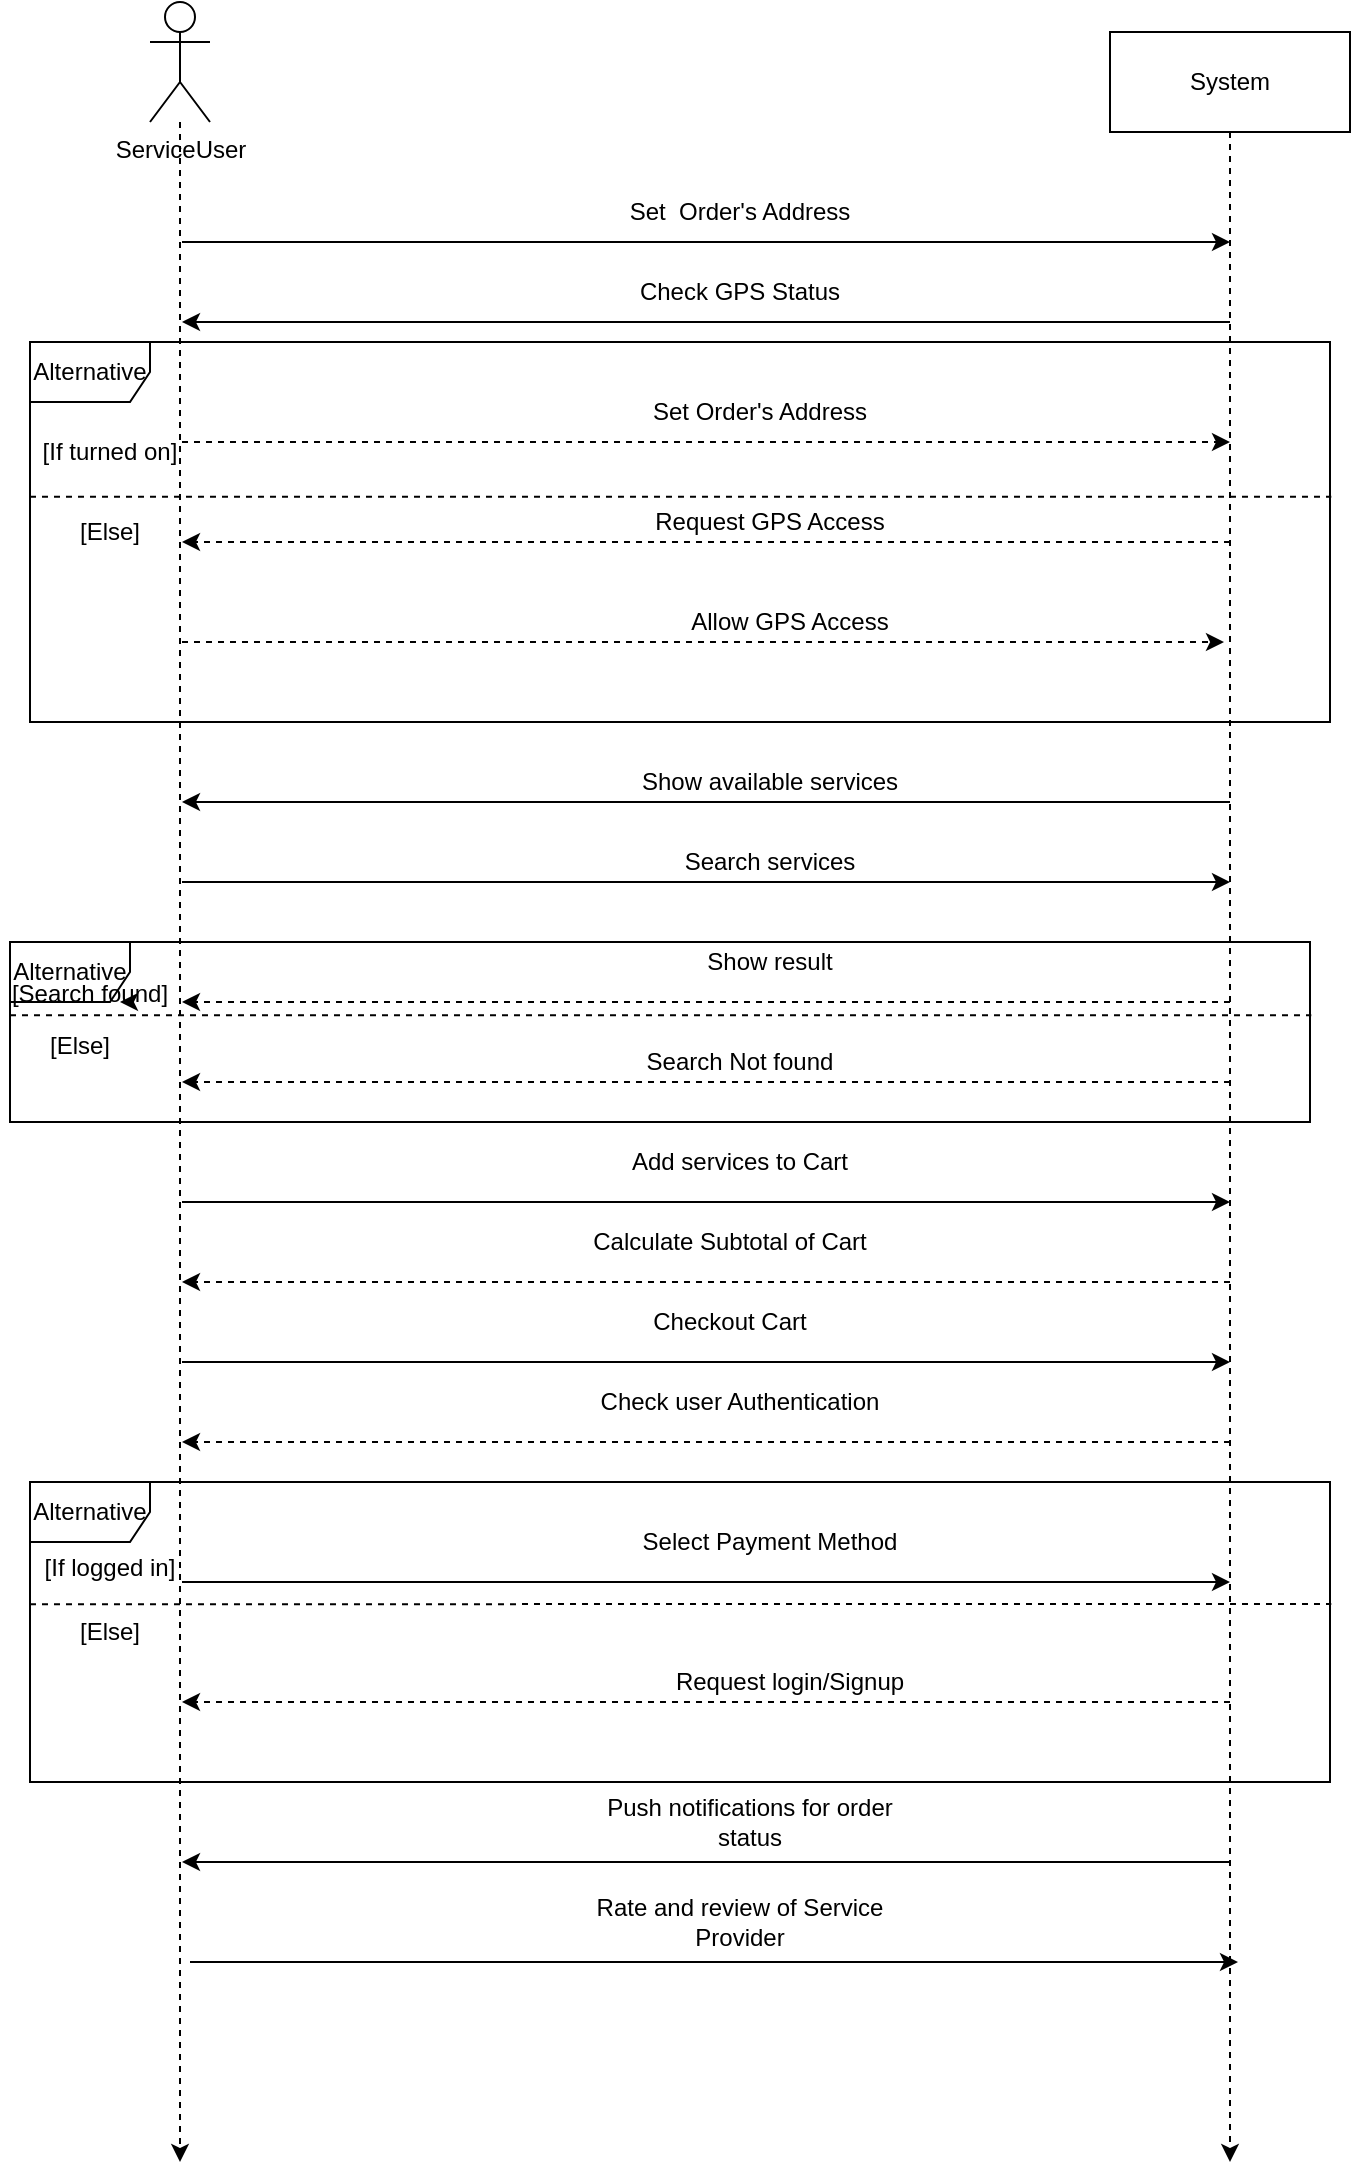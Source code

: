 <mxfile version="15.6.1" type="device"><diagram id="p2t2i37RE3Y0itvDsc6b" name="Page-1"><mxGraphModel dx="1038" dy="487" grid="1" gridSize="10" guides="1" tooltips="1" connect="1" arrows="1" fold="1" page="1" pageScale="1" pageWidth="850" pageHeight="1100" math="0" shadow="0"><root><mxCell id="0"/><mxCell id="1" parent="0"/><mxCell id="wVkCLelAKUqzrXg1Jh_i-27" value="" style="group" vertex="1" connectable="0" parent="1"><mxGeometry x="40" y="170" width="650" height="190" as="geometry"/></mxCell><mxCell id="wVkCLelAKUqzrXg1Jh_i-11" value="Alternative" style="shape=umlFrame;whiteSpace=wrap;html=1;" vertex="1" parent="wVkCLelAKUqzrXg1Jh_i-27"><mxGeometry width="650" height="190" as="geometry"/></mxCell><mxCell id="wVkCLelAKUqzrXg1Jh_i-26" value="" style="endArrow=none;html=1;rounded=0;dashed=1;entryX=1.001;entryY=0.407;entryDx=0;entryDy=0;entryPerimeter=0;" edge="1" parent="wVkCLelAKUqzrXg1Jh_i-27" target="wVkCLelAKUqzrXg1Jh_i-11"><mxGeometry width="50" height="50" relative="1" as="geometry"><mxPoint y="77.357" as="sourcePoint"/><mxPoint x="410" y="-108.571" as="targetPoint"/></mxGeometry></mxCell><mxCell id="wVkCLelAKUqzrXg1Jh_i-28" value="[If turned on]" style="text;html=1;strokeColor=none;fillColor=none;align=center;verticalAlign=middle;whiteSpace=wrap;rounded=0;" vertex="1" parent="wVkCLelAKUqzrXg1Jh_i-27"><mxGeometry y="40" width="80" height="30" as="geometry"/></mxCell><mxCell id="wVkCLelAKUqzrXg1Jh_i-30" value="[Else]" style="text;html=1;strokeColor=none;fillColor=none;align=center;verticalAlign=middle;whiteSpace=wrap;rounded=0;" vertex="1" parent="wVkCLelAKUqzrXg1Jh_i-27"><mxGeometry y="80" width="80" height="30" as="geometry"/></mxCell><mxCell id="wVkCLelAKUqzrXg1Jh_i-4" style="edgeStyle=orthogonalEdgeStyle;rounded=0;orthogonalLoop=1;jettySize=auto;html=1;dashed=1;" edge="1" parent="1" source="wVkCLelAKUqzrXg1Jh_i-1"><mxGeometry relative="1" as="geometry"><mxPoint x="115" y="1080" as="targetPoint"/></mxGeometry></mxCell><mxCell id="wVkCLelAKUqzrXg1Jh_i-1" value="ServiceUser" style="shape=umlActor;verticalLabelPosition=bottom;verticalAlign=top;html=1;outlineConnect=0;" vertex="1" parent="1"><mxGeometry x="100" width="30" height="60" as="geometry"/></mxCell><mxCell id="wVkCLelAKUqzrXg1Jh_i-3" style="edgeStyle=orthogonalEdgeStyle;rounded=0;orthogonalLoop=1;jettySize=auto;html=1;dashed=1;" edge="1" parent="1" source="wVkCLelAKUqzrXg1Jh_i-2"><mxGeometry relative="1" as="geometry"><mxPoint x="640" y="1080" as="targetPoint"/></mxGeometry></mxCell><mxCell id="wVkCLelAKUqzrXg1Jh_i-2" value="System" style="rounded=0;whiteSpace=wrap;html=1;" vertex="1" parent="1"><mxGeometry x="580" y="15" width="120" height="50" as="geometry"/></mxCell><mxCell id="wVkCLelAKUqzrXg1Jh_i-6" value="" style="endArrow=classic;html=1;rounded=0;" edge="1" parent="1"><mxGeometry width="50" height="50" relative="1" as="geometry"><mxPoint x="116" y="120" as="sourcePoint"/><mxPoint x="640" y="120" as="targetPoint"/></mxGeometry></mxCell><mxCell id="wVkCLelAKUqzrXg1Jh_i-8" value="" style="endArrow=classic;html=1;rounded=0;" edge="1" parent="1"><mxGeometry width="50" height="50" relative="1" as="geometry"><mxPoint x="640" y="160" as="sourcePoint"/><mxPoint x="116" y="160" as="targetPoint"/></mxGeometry></mxCell><mxCell id="wVkCLelAKUqzrXg1Jh_i-9" value="Set&amp;nbsp; Order's Address" style="text;html=1;strokeColor=none;fillColor=none;align=center;verticalAlign=middle;whiteSpace=wrap;rounded=0;" vertex="1" parent="1"><mxGeometry x="320" y="90" width="150" height="30" as="geometry"/></mxCell><mxCell id="wVkCLelAKUqzrXg1Jh_i-10" value="Check GPS Status" style="text;html=1;strokeColor=none;fillColor=none;align=center;verticalAlign=middle;whiteSpace=wrap;rounded=0;" vertex="1" parent="1"><mxGeometry x="320" y="130" width="150" height="30" as="geometry"/></mxCell><mxCell id="wVkCLelAKUqzrXg1Jh_i-14" value="" style="endArrow=classic;html=1;rounded=0;dashed=1;" edge="1" parent="1"><mxGeometry width="50" height="50" relative="1" as="geometry"><mxPoint x="116" y="220" as="sourcePoint"/><mxPoint x="640" y="220" as="targetPoint"/></mxGeometry></mxCell><mxCell id="wVkCLelAKUqzrXg1Jh_i-16" value="Set Order's Address" style="text;html=1;strokeColor=none;fillColor=none;align=center;verticalAlign=middle;whiteSpace=wrap;rounded=0;" vertex="1" parent="1"><mxGeometry x="330" y="190" width="150" height="30" as="geometry"/></mxCell><mxCell id="wVkCLelAKUqzrXg1Jh_i-17" value="" style="endArrow=classic;html=1;rounded=0;dashed=1;" edge="1" parent="1"><mxGeometry width="50" height="50" relative="1" as="geometry"><mxPoint x="640" y="270" as="sourcePoint"/><mxPoint x="116" y="270" as="targetPoint"/></mxGeometry></mxCell><mxCell id="wVkCLelAKUqzrXg1Jh_i-19" value="Request GPS Access" style="text;html=1;strokeColor=none;fillColor=none;align=center;verticalAlign=middle;whiteSpace=wrap;rounded=0;" vertex="1" parent="1"><mxGeometry x="330" y="250" width="160" height="20" as="geometry"/></mxCell><mxCell id="wVkCLelAKUqzrXg1Jh_i-20" value="" style="endArrow=classic;html=1;rounded=0;dashed=1;" edge="1" parent="1"><mxGeometry width="50" height="50" relative="1" as="geometry"><mxPoint x="116" y="320" as="sourcePoint"/><mxPoint x="637" y="320" as="targetPoint"/></mxGeometry></mxCell><mxCell id="wVkCLelAKUqzrXg1Jh_i-21" value="Allow GPS Access" style="text;html=1;strokeColor=none;fillColor=none;align=center;verticalAlign=middle;whiteSpace=wrap;rounded=0;" vertex="1" parent="1"><mxGeometry x="340" y="300" width="160" height="20" as="geometry"/></mxCell><mxCell id="wVkCLelAKUqzrXg1Jh_i-31" value="" style="endArrow=classic;html=1;rounded=0;" edge="1" parent="1"><mxGeometry width="50" height="50" relative="1" as="geometry"><mxPoint x="640" y="400" as="sourcePoint"/><mxPoint x="116" y="400" as="targetPoint"/></mxGeometry></mxCell><mxCell id="wVkCLelAKUqzrXg1Jh_i-32" value="" style="endArrow=classic;html=1;rounded=0;" edge="1" parent="1"><mxGeometry width="50" height="50" relative="1" as="geometry"><mxPoint x="116" y="440" as="sourcePoint"/><mxPoint x="640" y="440" as="targetPoint"/></mxGeometry></mxCell><mxCell id="wVkCLelAKUqzrXg1Jh_i-33" value="" style="endArrow=classic;html=1;rounded=0;" edge="1" parent="1"><mxGeometry width="50" height="50" relative="1" as="geometry"><mxPoint x="120" y="980" as="sourcePoint"/><mxPoint x="644" y="980" as="targetPoint"/></mxGeometry></mxCell><mxCell id="wVkCLelAKUqzrXg1Jh_i-34" value="" style="endArrow=classic;html=1;rounded=0;dashed=1;" edge="1" parent="1"><mxGeometry width="50" height="50" relative="1" as="geometry"><mxPoint x="640" y="500" as="sourcePoint"/><mxPoint x="116" y="500" as="targetPoint"/></mxGeometry></mxCell><mxCell id="wVkCLelAKUqzrXg1Jh_i-35" value="" style="endArrow=classic;html=1;rounded=0;dashed=1;" edge="1" parent="1"><mxGeometry width="50" height="50" relative="1" as="geometry"><mxPoint x="640" y="640" as="sourcePoint"/><mxPoint x="116" y="640" as="targetPoint"/></mxGeometry></mxCell><mxCell id="wVkCLelAKUqzrXg1Jh_i-36" value="" style="endArrow=classic;html=1;rounded=0;" edge="1" parent="1"><mxGeometry width="50" height="50" relative="1" as="geometry"><mxPoint x="640" y="930" as="sourcePoint"/><mxPoint x="116" y="930" as="targetPoint"/></mxGeometry></mxCell><mxCell id="wVkCLelAKUqzrXg1Jh_i-37" value="" style="endArrow=classic;html=1;rounded=0;" edge="1" parent="1"><mxGeometry width="50" height="50" relative="1" as="geometry"><mxPoint x="116" y="680" as="sourcePoint"/><mxPoint x="640" y="680" as="targetPoint"/></mxGeometry></mxCell><mxCell id="wVkCLelAKUqzrXg1Jh_i-38" value="" style="endArrow=classic;html=1;rounded=0;" edge="1" parent="1"><mxGeometry width="50" height="50" relative="1" as="geometry"><mxPoint x="116" y="790" as="sourcePoint"/><mxPoint x="640" y="790" as="targetPoint"/></mxGeometry></mxCell><mxCell id="wVkCLelAKUqzrXg1Jh_i-39" value="" style="endArrow=classic;html=1;rounded=0;dashed=1;" edge="1" parent="1"><mxGeometry width="50" height="50" relative="1" as="geometry"><mxPoint x="640" y="720" as="sourcePoint"/><mxPoint x="116" y="720" as="targetPoint"/></mxGeometry></mxCell><mxCell id="wVkCLelAKUqzrXg1Jh_i-40" value="" style="endArrow=classic;html=1;rounded=0;dashed=1;" edge="1" parent="1"><mxGeometry width="50" height="50" relative="1" as="geometry"><mxPoint x="640" y="540" as="sourcePoint"/><mxPoint x="116" y="540" as="targetPoint"/></mxGeometry></mxCell><mxCell id="wVkCLelAKUqzrXg1Jh_i-41" value="" style="endArrow=classic;html=1;rounded=0;" edge="1" parent="1"><mxGeometry width="50" height="50" relative="1" as="geometry"><mxPoint x="116" y="600" as="sourcePoint"/><mxPoint x="640" y="600" as="targetPoint"/></mxGeometry></mxCell><mxCell id="wVkCLelAKUqzrXg1Jh_i-42" value="" style="endArrow=classic;html=1;rounded=0;dashed=1;" edge="1" parent="1"><mxGeometry width="50" height="50" relative="1" as="geometry"><mxPoint x="640" y="850" as="sourcePoint"/><mxPoint x="116" y="850" as="targetPoint"/></mxGeometry></mxCell><mxCell id="wVkCLelAKUqzrXg1Jh_i-44" value="Show available services" style="text;html=1;strokeColor=none;fillColor=none;align=center;verticalAlign=middle;whiteSpace=wrap;rounded=0;" vertex="1" parent="1"><mxGeometry x="330" y="380" width="160" height="20" as="geometry"/></mxCell><mxCell id="wVkCLelAKUqzrXg1Jh_i-45" value="Search services" style="text;html=1;strokeColor=none;fillColor=none;align=center;verticalAlign=middle;whiteSpace=wrap;rounded=0;" vertex="1" parent="1"><mxGeometry x="330" y="420" width="160" height="20" as="geometry"/></mxCell><mxCell id="wVkCLelAKUqzrXg1Jh_i-51" value="Show result" style="text;html=1;strokeColor=none;fillColor=none;align=center;verticalAlign=middle;whiteSpace=wrap;rounded=0;" vertex="1" parent="1"><mxGeometry x="330" y="470" width="160" height="20" as="geometry"/></mxCell><mxCell id="wVkCLelAKUqzrXg1Jh_i-52" value="Search Not found" style="text;html=1;strokeColor=none;fillColor=none;align=center;verticalAlign=middle;whiteSpace=wrap;rounded=0;" vertex="1" parent="1"><mxGeometry x="315" y="520" width="160" height="20" as="geometry"/></mxCell><mxCell id="wVkCLelAKUqzrXg1Jh_i-54" value="" style="group" vertex="1" connectable="0" parent="1"><mxGeometry x="30" y="470" width="650" height="90" as="geometry"/></mxCell><mxCell id="wVkCLelAKUqzrXg1Jh_i-55" value="Alternative" style="shape=umlFrame;whiteSpace=wrap;html=1;" vertex="1" parent="wVkCLelAKUqzrXg1Jh_i-54"><mxGeometry width="650" height="90.0" as="geometry"/></mxCell><mxCell id="wVkCLelAKUqzrXg1Jh_i-56" value="" style="endArrow=none;html=1;rounded=0;dashed=1;entryX=1.001;entryY=0.407;entryDx=0;entryDy=0;entryPerimeter=0;" edge="1" parent="wVkCLelAKUqzrXg1Jh_i-54" target="wVkCLelAKUqzrXg1Jh_i-55"><mxGeometry width="50" height="50" relative="1" as="geometry"><mxPoint y="36.643" as="sourcePoint"/><mxPoint x="410" y="-51.429" as="targetPoint"/></mxGeometry></mxCell><mxCell id="wVkCLelAKUqzrXg1Jh_i-57" value="[Search&amp;nbsp;found]" style="text;html=1;strokeColor=none;fillColor=none;align=center;verticalAlign=middle;whiteSpace=wrap;rounded=0;" vertex="1" parent="wVkCLelAKUqzrXg1Jh_i-54"><mxGeometry x="5" y="22.5" width="70" height="7.5" as="geometry"/></mxCell><mxCell id="wVkCLelAKUqzrXg1Jh_i-58" value="[Else]" style="text;html=1;strokeColor=none;fillColor=none;align=center;verticalAlign=middle;whiteSpace=wrap;rounded=0;" vertex="1" parent="wVkCLelAKUqzrXg1Jh_i-54"><mxGeometry x="-5" y="44.997" width="80" height="14.211" as="geometry"/></mxCell><mxCell id="wVkCLelAKUqzrXg1Jh_i-59" style="edgeStyle=orthogonalEdgeStyle;rounded=0;orthogonalLoop=1;jettySize=auto;html=1;exitX=0.75;exitY=1;exitDx=0;exitDy=0;dashed=1;" edge="1" parent="1" source="wVkCLelAKUqzrXg1Jh_i-57"><mxGeometry relative="1" as="geometry"><mxPoint x="85" y="500" as="targetPoint"/></mxGeometry></mxCell><mxCell id="wVkCLelAKUqzrXg1Jh_i-60" value="Add services to Cart" style="text;html=1;strokeColor=none;fillColor=none;align=center;verticalAlign=middle;whiteSpace=wrap;rounded=0;" vertex="1" parent="1"><mxGeometry x="315" y="570" width="160" height="20" as="geometry"/></mxCell><mxCell id="wVkCLelAKUqzrXg1Jh_i-61" value="Calculate Subtotal of Cart" style="text;html=1;strokeColor=none;fillColor=none;align=center;verticalAlign=middle;whiteSpace=wrap;rounded=0;" vertex="1" parent="1"><mxGeometry x="310" y="610" width="160" height="20" as="geometry"/></mxCell><mxCell id="wVkCLelAKUqzrXg1Jh_i-63" value="Checkout Cart" style="text;html=1;strokeColor=none;fillColor=none;align=center;verticalAlign=middle;whiteSpace=wrap;rounded=0;" vertex="1" parent="1"><mxGeometry x="310" y="650" width="160" height="20" as="geometry"/></mxCell><mxCell id="wVkCLelAKUqzrXg1Jh_i-65" value="Check user Authentication" style="text;html=1;strokeColor=none;fillColor=none;align=center;verticalAlign=middle;whiteSpace=wrap;rounded=0;" vertex="1" parent="1"><mxGeometry x="315" y="690" width="160" height="20" as="geometry"/></mxCell><mxCell id="wVkCLelAKUqzrXg1Jh_i-66" value="Select Payment Method" style="text;html=1;strokeColor=none;fillColor=none;align=center;verticalAlign=middle;whiteSpace=wrap;rounded=0;" vertex="1" parent="1"><mxGeometry x="330" y="760" width="160" height="20" as="geometry"/></mxCell><mxCell id="wVkCLelAKUqzrXg1Jh_i-67" value="Request login/Signup" style="text;html=1;strokeColor=none;fillColor=none;align=center;verticalAlign=middle;whiteSpace=wrap;rounded=0;" vertex="1" parent="1"><mxGeometry x="340" y="830" width="160" height="20" as="geometry"/></mxCell><mxCell id="wVkCLelAKUqzrXg1Jh_i-73" value="" style="group" vertex="1" connectable="0" parent="1"><mxGeometry x="40" y="740" width="650" height="150" as="geometry"/></mxCell><mxCell id="wVkCLelAKUqzrXg1Jh_i-75" value="" style="endArrow=none;html=1;rounded=0;dashed=1;entryX=1.001;entryY=0.407;entryDx=0;entryDy=0;entryPerimeter=0;" edge="1" parent="wVkCLelAKUqzrXg1Jh_i-73" target="wVkCLelAKUqzrXg1Jh_i-74"><mxGeometry width="50" height="50" relative="1" as="geometry"><mxPoint y="61.071" as="sourcePoint"/><mxPoint x="410" y="-85.714" as="targetPoint"/></mxGeometry></mxCell><mxCell id="wVkCLelAKUqzrXg1Jh_i-76" value="[If logged in]" style="text;html=1;strokeColor=none;fillColor=none;align=center;verticalAlign=middle;whiteSpace=wrap;rounded=0;" vertex="1" parent="wVkCLelAKUqzrXg1Jh_i-73"><mxGeometry y="31.579" width="80" height="23.684" as="geometry"/></mxCell><mxCell id="wVkCLelAKUqzrXg1Jh_i-77" value="[Else]" style="text;html=1;strokeColor=none;fillColor=none;align=center;verticalAlign=middle;whiteSpace=wrap;rounded=0;" vertex="1" parent="wVkCLelAKUqzrXg1Jh_i-73"><mxGeometry y="63.158" width="80" height="23.684" as="geometry"/></mxCell><mxCell id="wVkCLelAKUqzrXg1Jh_i-74" value="Alternative" style="shape=umlFrame;whiteSpace=wrap;html=1;" vertex="1" parent="wVkCLelAKUqzrXg1Jh_i-73"><mxGeometry width="650" height="150" as="geometry"/></mxCell><mxCell id="wVkCLelAKUqzrXg1Jh_i-78" value="Push notifications for order status" style="text;html=1;strokeColor=none;fillColor=none;align=center;verticalAlign=middle;whiteSpace=wrap;rounded=0;" vertex="1" parent="1"><mxGeometry x="320" y="900" width="160" height="20" as="geometry"/></mxCell><mxCell id="wVkCLelAKUqzrXg1Jh_i-79" value="Rate and review of Service Provider" style="text;html=1;strokeColor=none;fillColor=none;align=center;verticalAlign=middle;whiteSpace=wrap;rounded=0;" vertex="1" parent="1"><mxGeometry x="315" y="950" width="160" height="20" as="geometry"/></mxCell></root></mxGraphModel></diagram></mxfile>